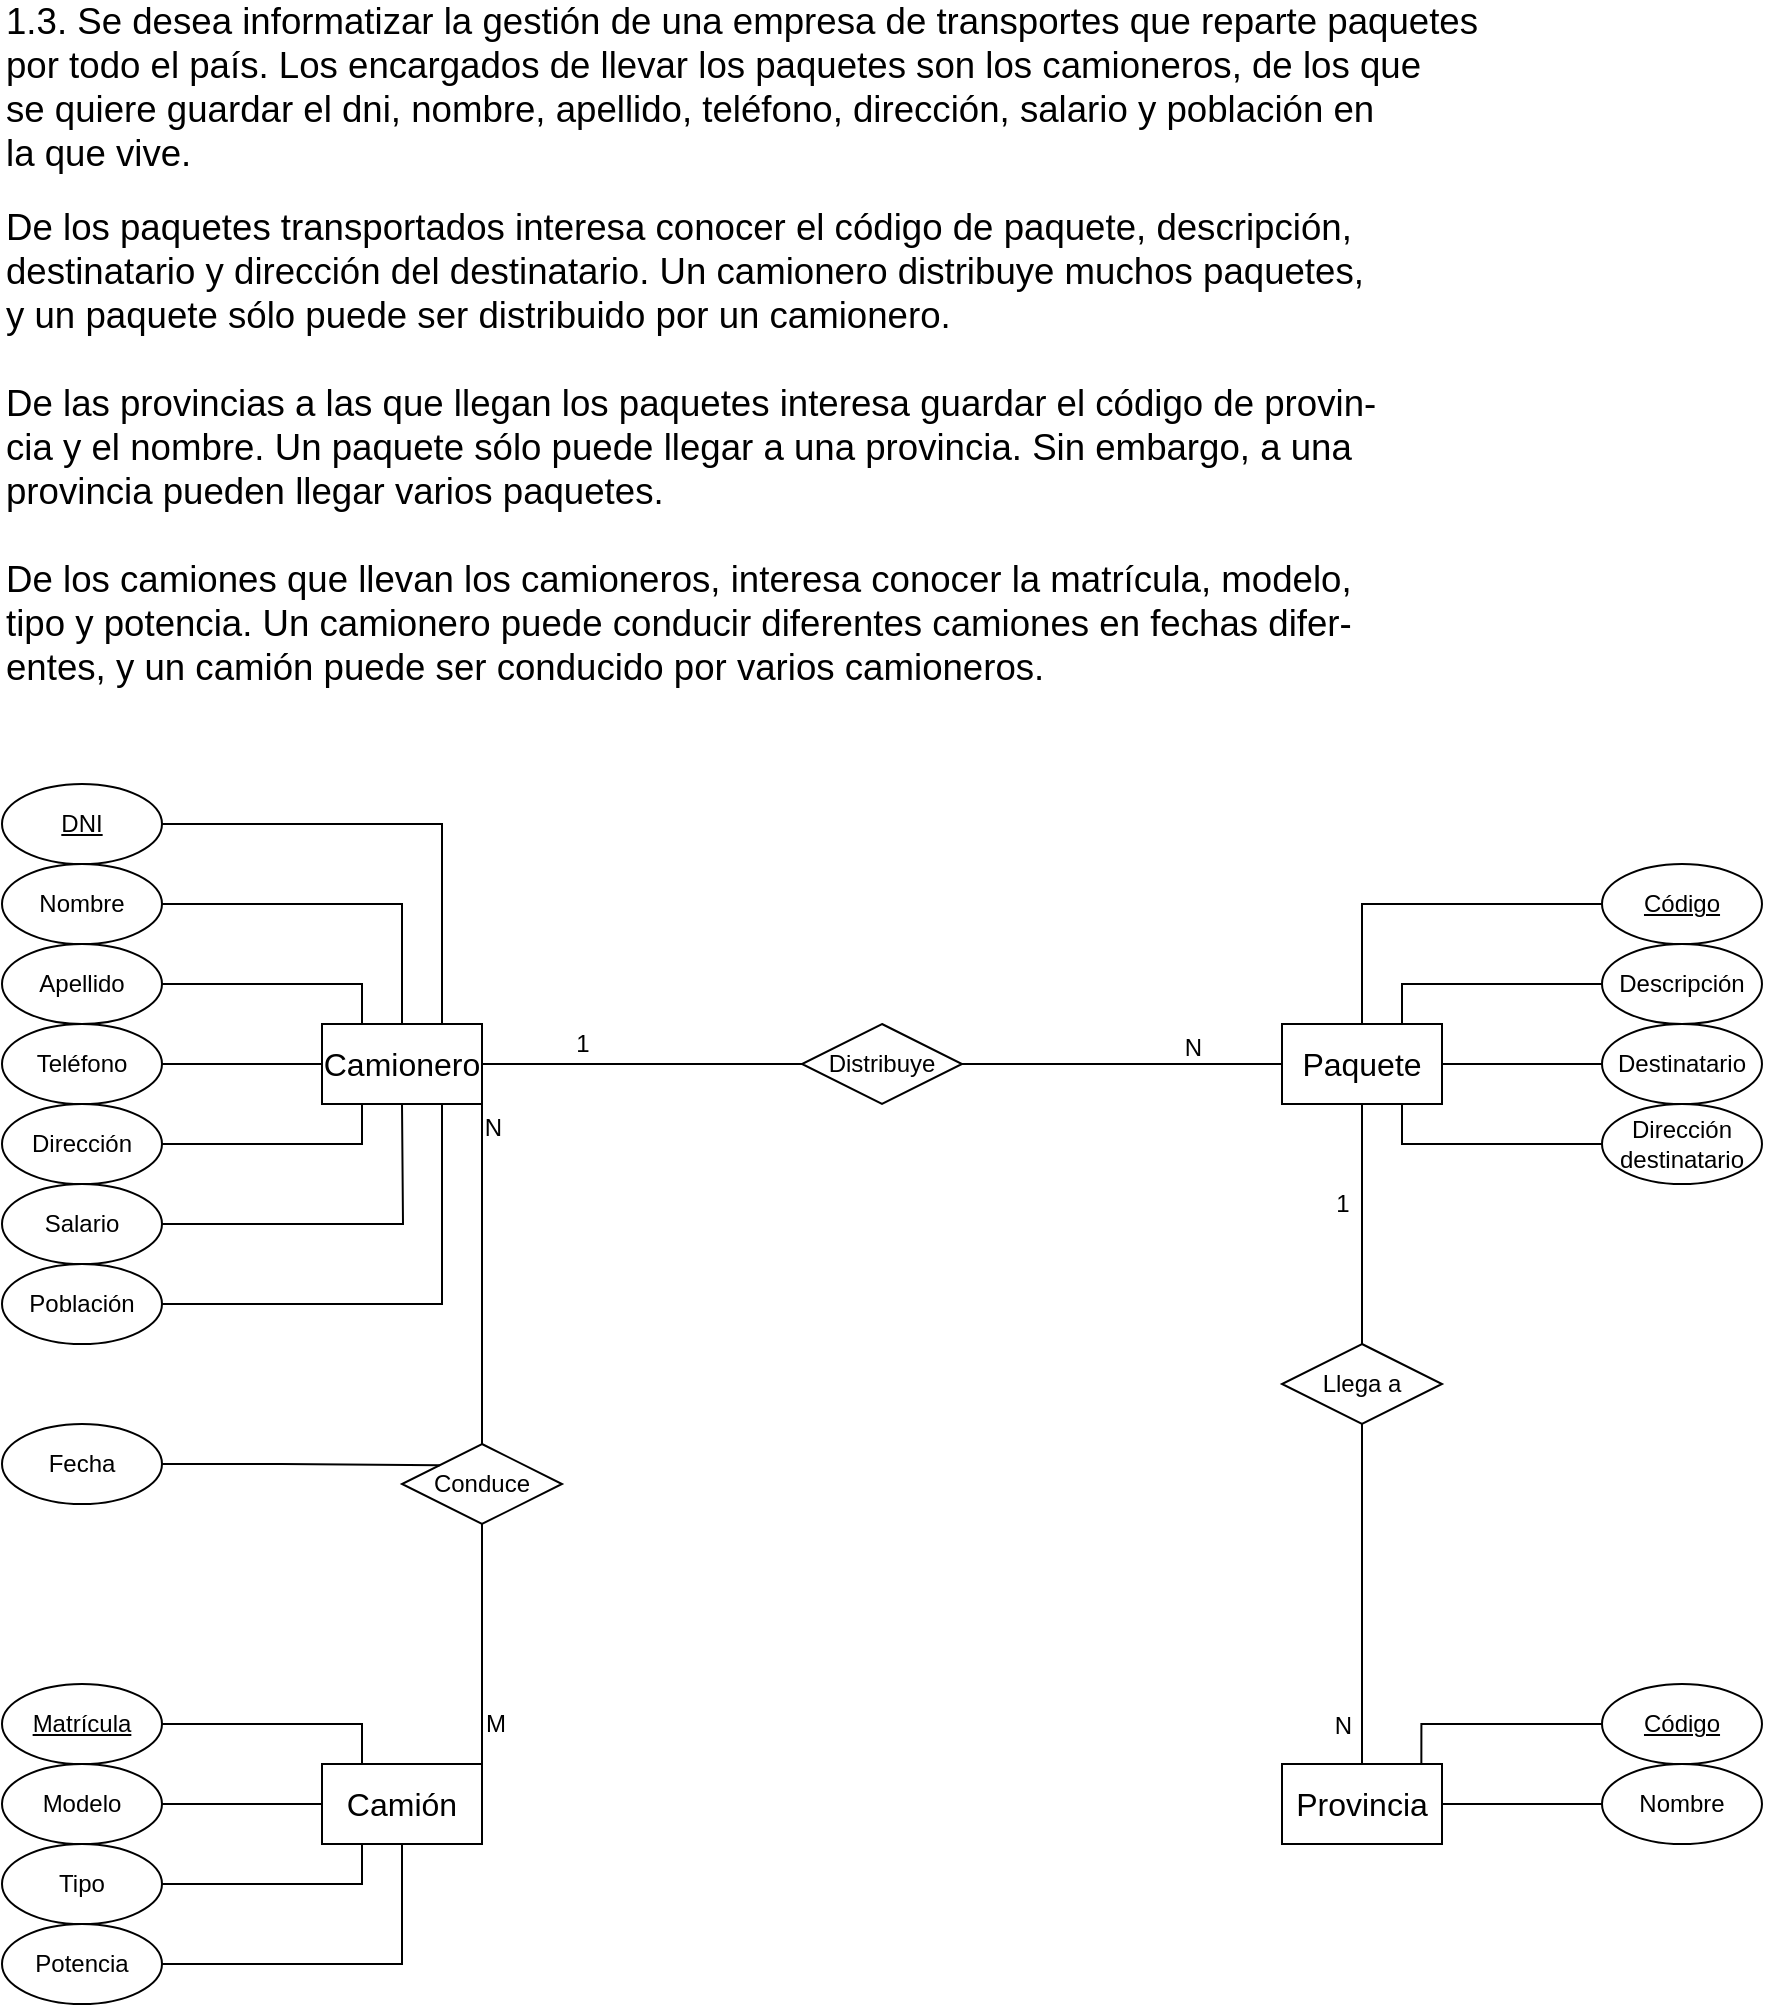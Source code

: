 <mxfile version="17.4.5" type="github">
  <diagram id="OEoAqQgyCho87mAHerYd" name="Page-1">
    <mxGraphModel dx="1952" dy="564" grid="1" gridSize="10" guides="1" tooltips="1" connect="1" arrows="1" fold="1" page="1" pageScale="1" pageWidth="850" pageHeight="1100" math="0" shadow="0">
      <root>
        <mxCell id="0" />
        <mxCell id="1" parent="0" />
        <mxCell id="uaStqOVcsycaUHKqPFSQ-1" value="&lt;div align=&quot;left&quot;&gt;&lt;span style=&quot;left: 136.86px ; top: 1065.74px ; font-size: 18.327px ; font-family: sans-serif ; transform: scalex(1.093)&quot; dir=&quot;ltr&quot;&gt;1.3.&lt;/span&gt;&lt;span style=&quot;left: 175.127px ; top: 1065.74px ; font-size: 18.327px ; font-family: sans-serif&quot; dir=&quot;ltr&quot;&gt; &lt;/span&gt;&lt;span style=&quot;left: 185.31px ; top: 1065.74px ; font-size: 18.327px ; font-family: sans-serif ; transform: scalex(0.994)&quot; dir=&quot;ltr&quot;&gt;Se desea informatizar la gestión de una empresa de transportes que reparte paquetes&lt;/span&gt;&lt;br&gt;&lt;span style=&quot;left: 185.31px ; top: 1092.3px ; font-size: 18.327px ; font-family: sans-serif ; transform: scalex(0.995)&quot; dir=&quot;ltr&quot;&gt;por todo el país. Los encargados de llevar los paquetes son los camioneros, de los que&lt;/span&gt;&lt;br&gt;&lt;span style=&quot;left: 185.31px ; top: 1118.86px ; font-size: 18.327px ; font-family: sans-serif ; transform: scalex(1.015)&quot; dir=&quot;ltr&quot;&gt;se quiere guardar el dni, nombre, apellido, teléfono, dirección, salario y población en&lt;/span&gt;&lt;br&gt;&lt;span style=&quot;left: 185.31px ; top: 1145.41px ; font-size: 18.327px ; font-family: sans-serif ; transform: scalex(0.997)&quot; dir=&quot;ltr&quot;&gt;la que vive.&lt;/span&gt;&lt;/div&gt;&lt;div align=&quot;left&quot;&gt;&lt;br&gt;&lt;span style=&quot;left: 185.31px ; top: 1171.97px ; font-size: 18.327px ; font-family: sans-serif ; transform: scalex(1.037)&quot; dir=&quot;ltr&quot;&gt;De los paquetes transportados interesa conocer el código de paquete, descripción,&lt;/span&gt;&lt;br&gt;&lt;span style=&quot;left: 185.31px ; top: 1198.52px ; font-size: 18.327px ; font-family: sans-serif ; transform: scalex(1.02)&quot; dir=&quot;ltr&quot;&gt;destinatario y dirección del destinatario. Un camionero distribuye muchos paquetes,&lt;/span&gt;&lt;br&gt;&lt;span style=&quot;left: 185.31px ; top: 1225.08px ; font-size: 18.327px ; font-family: sans-serif ; transform: scalex(1.011)&quot; dir=&quot;ltr&quot;&gt;y un paquete sólo puede ser distribuido por un camionero.&lt;/span&gt;&lt;br&gt;&lt;span style=&quot;left: 185.31px ; top: 1251.64px ; font-size: 18.327px ; font-family: sans-serif ; transform: scalex(1.02)&quot; dir=&quot;ltr&quot;&gt;&lt;br&gt;&lt;/span&gt;&lt;/div&gt;&lt;div align=&quot;left&quot;&gt;&lt;span style=&quot;left: 185.31px ; top: 1251.64px ; font-size: 18.327px ; font-family: sans-serif ; transform: scalex(1.02)&quot; dir=&quot;ltr&quot;&gt;De las provincias a las que llegan los paquetes interesa guardar el código de provin-&lt;/span&gt;&lt;br&gt;&lt;span style=&quot;left: 185.31px ; top: 1278.19px ; font-size: 18.327px ; font-family: sans-serif ; transform: scalex(1.038)&quot; dir=&quot;ltr&quot;&gt;cia y el nombre. Un paquete sólo puede llegar a una provincia. Sin embargo, a una&lt;/span&gt;&lt;br&gt;&lt;span style=&quot;left: 185.31px ; top: 1304.75px ; font-size: 18.327px ; font-family: sans-serif ; transform: scalex(1.012)&quot; dir=&quot;ltr&quot;&gt;provincia pueden llegar varios paquetes.&lt;/span&gt;&lt;br&gt;&lt;span style=&quot;left: 185.31px ; top: 1331.31px ; font-size: 18.327px ; font-family: sans-serif ; transform: scalex(1.039)&quot; dir=&quot;ltr&quot;&gt;&lt;br&gt;&lt;/span&gt;&lt;/div&gt;&lt;div align=&quot;left&quot;&gt;&lt;span style=&quot;left: 185.31px ; top: 1331.31px ; font-size: 18.327px ; font-family: sans-serif ; transform: scalex(1.039)&quot; dir=&quot;ltr&quot;&gt;De los camiones que llevan los camioneros, interesa conocer la matrícula, modelo,&lt;/span&gt;&lt;br&gt;&lt;span style=&quot;left: 185.31px ; top: 1357.86px ; font-size: 18.327px ; font-family: sans-serif ; transform: scalex(1.035)&quot; dir=&quot;ltr&quot;&gt;tipo y potencia. Un camionero puede conducir diferentes camiones en fechas difer-&lt;/span&gt;&lt;br&gt;&lt;span style=&quot;left: 185.31px ; top: 1384.42px ; font-size: 18.327px ; font-family: sans-serif ; transform: scalex(1.006)&quot; dir=&quot;ltr&quot;&gt;entes, y un camión puede ser conducido por varios camioneros.&lt;/span&gt;&lt;/div&gt;" style="text;html=1;align=left;verticalAlign=middle;resizable=0;points=[];autosize=1;strokeColor=none;fillColor=none;" vertex="1" parent="1">
          <mxGeometry x="-850" y="40" width="850" height="280" as="geometry" />
        </mxCell>
        <mxCell id="uaStqOVcsycaUHKqPFSQ-43" style="edgeStyle=orthogonalEdgeStyle;rounded=0;orthogonalLoop=1;jettySize=auto;html=1;entryX=0;entryY=0.5;entryDx=0;entryDy=0;endArrow=none;endFill=0;" edge="1" parent="1" source="uaStqOVcsycaUHKqPFSQ-3" target="uaStqOVcsycaUHKqPFSQ-42">
          <mxGeometry relative="1" as="geometry" />
        </mxCell>
        <mxCell id="uaStqOVcsycaUHKqPFSQ-48" style="edgeStyle=orthogonalEdgeStyle;rounded=0;orthogonalLoop=1;jettySize=auto;html=1;endArrow=none;endFill=0;entryX=1;entryY=0;entryDx=0;entryDy=0;exitX=1;exitY=1;exitDx=0;exitDy=0;" edge="1" parent="1" source="uaStqOVcsycaUHKqPFSQ-3" target="uaStqOVcsycaUHKqPFSQ-13">
          <mxGeometry relative="1" as="geometry">
            <mxPoint x="-620" y="880" as="targetPoint" />
            <mxPoint x="-610" y="610.0" as="sourcePoint" />
            <Array as="points" />
          </mxGeometry>
        </mxCell>
        <mxCell id="uaStqOVcsycaUHKqPFSQ-3" value="Camionero" style="whiteSpace=wrap;html=1;fontSize=16;" vertex="1" parent="1">
          <mxGeometry x="-690" y="520" width="80" height="40" as="geometry" />
        </mxCell>
        <mxCell id="uaStqOVcsycaUHKqPFSQ-14" style="edgeStyle=orthogonalEdgeStyle;rounded=0;orthogonalLoop=1;jettySize=auto;html=1;entryX=0.5;entryY=0;entryDx=0;entryDy=0;endArrow=none;endFill=0;" edge="1" parent="1" source="uaStqOVcsycaUHKqPFSQ-4" target="uaStqOVcsycaUHKqPFSQ-3">
          <mxGeometry relative="1" as="geometry">
            <Array as="points">
              <mxPoint x="-630" y="420" />
              <mxPoint x="-630" y="520" />
            </Array>
          </mxGeometry>
        </mxCell>
        <mxCell id="uaStqOVcsycaUHKqPFSQ-4" value="&lt;u&gt;DNI&lt;/u&gt;" style="ellipse;whiteSpace=wrap;html=1;align=center;fontSize=12;" vertex="1" parent="1">
          <mxGeometry x="-850" y="400" width="80" height="40" as="geometry" />
        </mxCell>
        <mxCell id="uaStqOVcsycaUHKqPFSQ-15" style="edgeStyle=orthogonalEdgeStyle;rounded=0;orthogonalLoop=1;jettySize=auto;html=1;exitX=1;exitY=0.5;exitDx=0;exitDy=0;entryX=0.25;entryY=0;entryDx=0;entryDy=0;endArrow=none;endFill=0;" edge="1" parent="1" source="uaStqOVcsycaUHKqPFSQ-5" target="uaStqOVcsycaUHKqPFSQ-3">
          <mxGeometry relative="1" as="geometry">
            <Array as="points">
              <mxPoint x="-650" y="460" />
              <mxPoint x="-650" y="520" />
            </Array>
          </mxGeometry>
        </mxCell>
        <mxCell id="uaStqOVcsycaUHKqPFSQ-5" value="Nombre" style="ellipse;whiteSpace=wrap;html=1;align=center;fontSize=12;" vertex="1" parent="1">
          <mxGeometry x="-850" y="440" width="80" height="40" as="geometry" />
        </mxCell>
        <mxCell id="uaStqOVcsycaUHKqPFSQ-16" style="edgeStyle=orthogonalEdgeStyle;rounded=0;orthogonalLoop=1;jettySize=auto;html=1;exitX=1;exitY=0.5;exitDx=0;exitDy=0;entryX=0;entryY=0;entryDx=0;entryDy=0;endArrow=none;endFill=0;" edge="1" parent="1" source="uaStqOVcsycaUHKqPFSQ-6" target="uaStqOVcsycaUHKqPFSQ-3">
          <mxGeometry relative="1" as="geometry">
            <Array as="points">
              <mxPoint x="-670" y="500" />
              <mxPoint x="-670" y="520" />
            </Array>
          </mxGeometry>
        </mxCell>
        <mxCell id="uaStqOVcsycaUHKqPFSQ-6" value="Apellido" style="ellipse;whiteSpace=wrap;html=1;align=center;fontSize=12;" vertex="1" parent="1">
          <mxGeometry x="-850" y="480" width="80" height="40" as="geometry" />
        </mxCell>
        <mxCell id="uaStqOVcsycaUHKqPFSQ-17" style="edgeStyle=orthogonalEdgeStyle;rounded=0;orthogonalLoop=1;jettySize=auto;html=1;entryX=0;entryY=0.5;entryDx=0;entryDy=0;endArrow=none;endFill=0;" edge="1" parent="1" source="uaStqOVcsycaUHKqPFSQ-7" target="uaStqOVcsycaUHKqPFSQ-3">
          <mxGeometry relative="1" as="geometry" />
        </mxCell>
        <mxCell id="uaStqOVcsycaUHKqPFSQ-7" value="Teléfono" style="ellipse;whiteSpace=wrap;html=1;align=center;fontSize=12;" vertex="1" parent="1">
          <mxGeometry x="-850" y="520" width="80" height="40" as="geometry" />
        </mxCell>
        <mxCell id="uaStqOVcsycaUHKqPFSQ-18" style="edgeStyle=orthogonalEdgeStyle;rounded=0;orthogonalLoop=1;jettySize=auto;html=1;entryX=0.5;entryY=1;entryDx=0;entryDy=0;endArrow=none;endFill=0;" edge="1" parent="1" source="uaStqOVcsycaUHKqPFSQ-8" target="uaStqOVcsycaUHKqPFSQ-3">
          <mxGeometry relative="1" as="geometry">
            <Array as="points">
              <mxPoint x="-670" y="580" />
              <mxPoint x="-670" y="560" />
            </Array>
          </mxGeometry>
        </mxCell>
        <mxCell id="uaStqOVcsycaUHKqPFSQ-8" value="Dirección" style="ellipse;whiteSpace=wrap;html=1;align=center;fontSize=12;" vertex="1" parent="1">
          <mxGeometry x="-850" y="560" width="80" height="40" as="geometry" />
        </mxCell>
        <mxCell id="uaStqOVcsycaUHKqPFSQ-19" style="edgeStyle=orthogonalEdgeStyle;rounded=0;orthogonalLoop=1;jettySize=auto;html=1;endArrow=none;endFill=0;" edge="1" parent="1" source="uaStqOVcsycaUHKqPFSQ-9">
          <mxGeometry relative="1" as="geometry">
            <mxPoint x="-650" y="560" as="targetPoint" />
          </mxGeometry>
        </mxCell>
        <mxCell id="uaStqOVcsycaUHKqPFSQ-9" value="Salario" style="ellipse;whiteSpace=wrap;html=1;align=center;fontSize=12;" vertex="1" parent="1">
          <mxGeometry x="-850" y="600" width="80" height="40" as="geometry" />
        </mxCell>
        <mxCell id="uaStqOVcsycaUHKqPFSQ-20" style="edgeStyle=orthogonalEdgeStyle;rounded=0;orthogonalLoop=1;jettySize=auto;html=1;endArrow=none;endFill=0;entryX=0.75;entryY=1;entryDx=0;entryDy=0;" edge="1" parent="1" source="uaStqOVcsycaUHKqPFSQ-10" target="uaStqOVcsycaUHKqPFSQ-3">
          <mxGeometry relative="1" as="geometry">
            <mxPoint x="-650" y="560" as="targetPoint" />
          </mxGeometry>
        </mxCell>
        <mxCell id="uaStqOVcsycaUHKqPFSQ-10" value="Población" style="ellipse;whiteSpace=wrap;html=1;align=center;fontSize=12;" vertex="1" parent="1">
          <mxGeometry x="-850" y="640" width="80" height="40" as="geometry" />
        </mxCell>
        <mxCell id="uaStqOVcsycaUHKqPFSQ-11" value="Provincia" style="whiteSpace=wrap;html=1;fontSize=16;" vertex="1" parent="1">
          <mxGeometry x="-210" y="890" width="80" height="40" as="geometry" />
        </mxCell>
        <mxCell id="uaStqOVcsycaUHKqPFSQ-46" value="" style="edgeStyle=orthogonalEdgeStyle;rounded=0;orthogonalLoop=1;jettySize=auto;html=1;endArrow=none;endFill=0;" edge="1" parent="1" source="uaStqOVcsycaUHKqPFSQ-12" target="uaStqOVcsycaUHKqPFSQ-45">
          <mxGeometry relative="1" as="geometry" />
        </mxCell>
        <mxCell id="uaStqOVcsycaUHKqPFSQ-12" value="Paquete" style="whiteSpace=wrap;html=1;fontSize=16;" vertex="1" parent="1">
          <mxGeometry x="-210" y="520" width="80" height="40" as="geometry" />
        </mxCell>
        <mxCell id="uaStqOVcsycaUHKqPFSQ-13" value="Camión" style="whiteSpace=wrap;html=1;fontSize=16;" vertex="1" parent="1">
          <mxGeometry x="-690" y="890" width="80" height="40" as="geometry" />
        </mxCell>
        <mxCell id="uaStqOVcsycaUHKqPFSQ-25" style="edgeStyle=orthogonalEdgeStyle;rounded=0;orthogonalLoop=1;jettySize=auto;html=1;entryX=0.25;entryY=0;entryDx=0;entryDy=0;endArrow=none;endFill=0;" edge="1" parent="1" source="uaStqOVcsycaUHKqPFSQ-21" target="uaStqOVcsycaUHKqPFSQ-12">
          <mxGeometry relative="1" as="geometry">
            <Array as="points">
              <mxPoint x="-170" y="460" />
              <mxPoint x="-170" y="520" />
            </Array>
          </mxGeometry>
        </mxCell>
        <mxCell id="uaStqOVcsycaUHKqPFSQ-21" value="&lt;u&gt;Código&lt;/u&gt;" style="ellipse;whiteSpace=wrap;html=1;align=center;fontSize=12;" vertex="1" parent="1">
          <mxGeometry x="-50" y="440" width="80" height="40" as="geometry" />
        </mxCell>
        <mxCell id="uaStqOVcsycaUHKqPFSQ-26" style="edgeStyle=orthogonalEdgeStyle;rounded=0;orthogonalLoop=1;jettySize=auto;html=1;entryX=0.5;entryY=0;entryDx=0;entryDy=0;endArrow=none;endFill=0;" edge="1" parent="1" source="uaStqOVcsycaUHKqPFSQ-22" target="uaStqOVcsycaUHKqPFSQ-12">
          <mxGeometry relative="1" as="geometry">
            <Array as="points">
              <mxPoint x="-150" y="500" />
              <mxPoint x="-150" y="520" />
            </Array>
          </mxGeometry>
        </mxCell>
        <mxCell id="uaStqOVcsycaUHKqPFSQ-22" value="Descripción" style="ellipse;whiteSpace=wrap;html=1;align=center;fontSize=12;" vertex="1" parent="1">
          <mxGeometry x="-50" y="480" width="80" height="40" as="geometry" />
        </mxCell>
        <mxCell id="uaStqOVcsycaUHKqPFSQ-27" style="edgeStyle=orthogonalEdgeStyle;rounded=0;orthogonalLoop=1;jettySize=auto;html=1;endArrow=none;endFill=0;" edge="1" parent="1" source="uaStqOVcsycaUHKqPFSQ-23" target="uaStqOVcsycaUHKqPFSQ-12">
          <mxGeometry relative="1" as="geometry" />
        </mxCell>
        <mxCell id="uaStqOVcsycaUHKqPFSQ-23" value="Destinatario" style="ellipse;whiteSpace=wrap;html=1;align=center;fontSize=12;" vertex="1" parent="1">
          <mxGeometry x="-50" y="520" width="80" height="40" as="geometry" />
        </mxCell>
        <mxCell id="uaStqOVcsycaUHKqPFSQ-28" style="edgeStyle=orthogonalEdgeStyle;rounded=0;orthogonalLoop=1;jettySize=auto;html=1;entryX=0.75;entryY=1;entryDx=0;entryDy=0;endArrow=none;endFill=0;" edge="1" parent="1" source="uaStqOVcsycaUHKqPFSQ-24" target="uaStqOVcsycaUHKqPFSQ-12">
          <mxGeometry relative="1" as="geometry" />
        </mxCell>
        <mxCell id="uaStqOVcsycaUHKqPFSQ-24" value="Dirección destinatario" style="ellipse;whiteSpace=wrap;html=1;align=center;fontSize=12;" vertex="1" parent="1">
          <mxGeometry x="-50" y="560" width="80" height="40" as="geometry" />
        </mxCell>
        <mxCell id="uaStqOVcsycaUHKqPFSQ-32" style="edgeStyle=orthogonalEdgeStyle;rounded=0;orthogonalLoop=1;jettySize=auto;html=1;endArrow=none;endFill=0;" edge="1" parent="1" source="uaStqOVcsycaUHKqPFSQ-29" target="uaStqOVcsycaUHKqPFSQ-11">
          <mxGeometry relative="1" as="geometry" />
        </mxCell>
        <mxCell id="uaStqOVcsycaUHKqPFSQ-29" value="Nombre" style="ellipse;whiteSpace=wrap;html=1;align=center;fontSize=12;" vertex="1" parent="1">
          <mxGeometry x="-50" y="890" width="80" height="40" as="geometry" />
        </mxCell>
        <mxCell id="uaStqOVcsycaUHKqPFSQ-31" style="edgeStyle=orthogonalEdgeStyle;rounded=0;orthogonalLoop=1;jettySize=auto;html=1;entryX=0.871;entryY=-0.008;entryDx=0;entryDy=0;entryPerimeter=0;endArrow=none;endFill=0;" edge="1" parent="1" source="uaStqOVcsycaUHKqPFSQ-30" target="uaStqOVcsycaUHKqPFSQ-11">
          <mxGeometry relative="1" as="geometry" />
        </mxCell>
        <mxCell id="uaStqOVcsycaUHKqPFSQ-30" value="&lt;u&gt;Código&lt;/u&gt;" style="ellipse;whiteSpace=wrap;html=1;align=center;fontSize=12;" vertex="1" parent="1">
          <mxGeometry x="-50" y="850" width="80" height="40" as="geometry" />
        </mxCell>
        <mxCell id="uaStqOVcsycaUHKqPFSQ-38" style="edgeStyle=orthogonalEdgeStyle;rounded=0;orthogonalLoop=1;jettySize=auto;html=1;entryX=0.25;entryY=0;entryDx=0;entryDy=0;endArrow=none;endFill=0;" edge="1" parent="1" source="uaStqOVcsycaUHKqPFSQ-33" target="uaStqOVcsycaUHKqPFSQ-13">
          <mxGeometry relative="1" as="geometry" />
        </mxCell>
        <mxCell id="uaStqOVcsycaUHKqPFSQ-33" value="&lt;u&gt;Matrícula&lt;/u&gt;" style="ellipse;whiteSpace=wrap;html=1;align=center;fontSize=12;" vertex="1" parent="1">
          <mxGeometry x="-850" y="850" width="80" height="40" as="geometry" />
        </mxCell>
        <mxCell id="uaStqOVcsycaUHKqPFSQ-39" style="edgeStyle=orthogonalEdgeStyle;rounded=0;orthogonalLoop=1;jettySize=auto;html=1;endArrow=none;endFill=0;" edge="1" parent="1" source="uaStqOVcsycaUHKqPFSQ-34" target="uaStqOVcsycaUHKqPFSQ-13">
          <mxGeometry relative="1" as="geometry" />
        </mxCell>
        <mxCell id="uaStqOVcsycaUHKqPFSQ-34" value="Modelo" style="ellipse;whiteSpace=wrap;html=1;align=center;fontSize=12;" vertex="1" parent="1">
          <mxGeometry x="-850" y="890" width="80" height="40" as="geometry" />
        </mxCell>
        <mxCell id="uaStqOVcsycaUHKqPFSQ-40" style="edgeStyle=orthogonalEdgeStyle;rounded=0;orthogonalLoop=1;jettySize=auto;html=1;entryX=0.25;entryY=1;entryDx=0;entryDy=0;endArrow=none;endFill=0;" edge="1" parent="1" source="uaStqOVcsycaUHKqPFSQ-35" target="uaStqOVcsycaUHKqPFSQ-13">
          <mxGeometry relative="1" as="geometry" />
        </mxCell>
        <mxCell id="uaStqOVcsycaUHKqPFSQ-35" value="Tipo" style="ellipse;whiteSpace=wrap;html=1;align=center;fontSize=12;" vertex="1" parent="1">
          <mxGeometry x="-850" y="930" width="80" height="40" as="geometry" />
        </mxCell>
        <mxCell id="uaStqOVcsycaUHKqPFSQ-41" style="edgeStyle=orthogonalEdgeStyle;rounded=0;orthogonalLoop=1;jettySize=auto;html=1;entryX=0.5;entryY=1;entryDx=0;entryDy=0;endArrow=none;endFill=0;" edge="1" parent="1" source="uaStqOVcsycaUHKqPFSQ-36" target="uaStqOVcsycaUHKqPFSQ-13">
          <mxGeometry relative="1" as="geometry" />
        </mxCell>
        <mxCell id="uaStqOVcsycaUHKqPFSQ-36" value="Potencia" style="ellipse;whiteSpace=wrap;html=1;align=center;fontSize=12;" vertex="1" parent="1">
          <mxGeometry x="-850" y="970" width="80" height="40" as="geometry" />
        </mxCell>
        <mxCell id="uaStqOVcsycaUHKqPFSQ-44" style="edgeStyle=orthogonalEdgeStyle;rounded=0;orthogonalLoop=1;jettySize=auto;html=1;entryX=0;entryY=0.5;entryDx=0;entryDy=0;endArrow=none;endFill=0;" edge="1" parent="1" source="uaStqOVcsycaUHKqPFSQ-42" target="uaStqOVcsycaUHKqPFSQ-12">
          <mxGeometry relative="1" as="geometry" />
        </mxCell>
        <mxCell id="uaStqOVcsycaUHKqPFSQ-42" value="Distribuye" style="shape=rhombus;perimeter=rhombusPerimeter;whiteSpace=wrap;html=1;align=center;fontSize=12;" vertex="1" parent="1">
          <mxGeometry x="-450" y="520" width="80" height="40" as="geometry" />
        </mxCell>
        <mxCell id="uaStqOVcsycaUHKqPFSQ-47" style="edgeStyle=orthogonalEdgeStyle;rounded=0;orthogonalLoop=1;jettySize=auto;html=1;endArrow=none;endFill=0;exitX=0.5;exitY=1;exitDx=0;exitDy=0;" edge="1" parent="1" source="uaStqOVcsycaUHKqPFSQ-45" target="uaStqOVcsycaUHKqPFSQ-11">
          <mxGeometry relative="1" as="geometry">
            <mxPoint x="-170" y="770.0" as="sourcePoint" />
          </mxGeometry>
        </mxCell>
        <mxCell id="uaStqOVcsycaUHKqPFSQ-45" value="Llega a" style="shape=rhombus;perimeter=rhombusPerimeter;whiteSpace=wrap;html=1;align=center;fontSize=12;" vertex="1" parent="1">
          <mxGeometry x="-210" y="680" width="80" height="40" as="geometry" />
        </mxCell>
        <mxCell id="uaStqOVcsycaUHKqPFSQ-49" value="Conduce" style="shape=rhombus;perimeter=rhombusPerimeter;whiteSpace=wrap;html=1;align=center;fontSize=12;" vertex="1" parent="1">
          <mxGeometry x="-650" y="730" width="80" height="40" as="geometry" />
        </mxCell>
        <mxCell id="uaStqOVcsycaUHKqPFSQ-50" value="N" style="resizable=0;html=1;align=right;verticalAlign=bottom;fontSize=12;" connectable="0" vertex="1" parent="1">
          <mxGeometry x="1" relative="1" as="geometry">
            <mxPoint x="-600" y="580" as="offset" />
          </mxGeometry>
        </mxCell>
        <mxCell id="uaStqOVcsycaUHKqPFSQ-51" value="M" style="resizable=0;html=1;align=left;verticalAlign=bottom;fontSize=12;" connectable="0" vertex="1" parent="1">
          <mxGeometry x="-1" relative="1" as="geometry">
            <mxPoint x="-610" y="878" as="offset" />
          </mxGeometry>
        </mxCell>
        <mxCell id="uaStqOVcsycaUHKqPFSQ-52" value="1" style="text;html=1;align=center;verticalAlign=middle;resizable=0;points=[];autosize=1;strokeColor=none;fillColor=none;fontSize=12;" vertex="1" parent="1">
          <mxGeometry x="-570" y="520" width="20" height="20" as="geometry" />
        </mxCell>
        <mxCell id="uaStqOVcsycaUHKqPFSQ-53" value="N" style="resizable=0;html=1;align=right;verticalAlign=bottom;fontSize=12;" connectable="0" vertex="1" parent="1">
          <mxGeometry x="1" relative="1" as="geometry">
            <mxPoint x="-250" y="540" as="offset" />
          </mxGeometry>
        </mxCell>
        <mxCell id="uaStqOVcsycaUHKqPFSQ-54" value="1" style="text;html=1;align=center;verticalAlign=middle;resizable=0;points=[];autosize=1;strokeColor=none;fillColor=none;fontSize=12;" vertex="1" parent="1">
          <mxGeometry x="-190" y="600" width="20" height="20" as="geometry" />
        </mxCell>
        <mxCell id="uaStqOVcsycaUHKqPFSQ-55" value="N" style="resizable=0;html=1;align=right;verticalAlign=bottom;fontSize=12;" connectable="0" vertex="1" parent="1">
          <mxGeometry x="1" relative="1" as="geometry">
            <mxPoint x="-175" y="879" as="offset" />
          </mxGeometry>
        </mxCell>
        <mxCell id="uaStqOVcsycaUHKqPFSQ-59" style="edgeStyle=orthogonalEdgeStyle;rounded=0;orthogonalLoop=1;jettySize=auto;html=1;entryX=0.238;entryY=0.266;entryDx=0;entryDy=0;entryPerimeter=0;endArrow=none;endFill=0;" edge="1" parent="1" source="uaStqOVcsycaUHKqPFSQ-58" target="uaStqOVcsycaUHKqPFSQ-49">
          <mxGeometry relative="1" as="geometry" />
        </mxCell>
        <mxCell id="uaStqOVcsycaUHKqPFSQ-58" value="Fecha" style="ellipse;whiteSpace=wrap;html=1;align=center;fontSize=12;" vertex="1" parent="1">
          <mxGeometry x="-850" y="720" width="80" height="40" as="geometry" />
        </mxCell>
      </root>
    </mxGraphModel>
  </diagram>
</mxfile>
